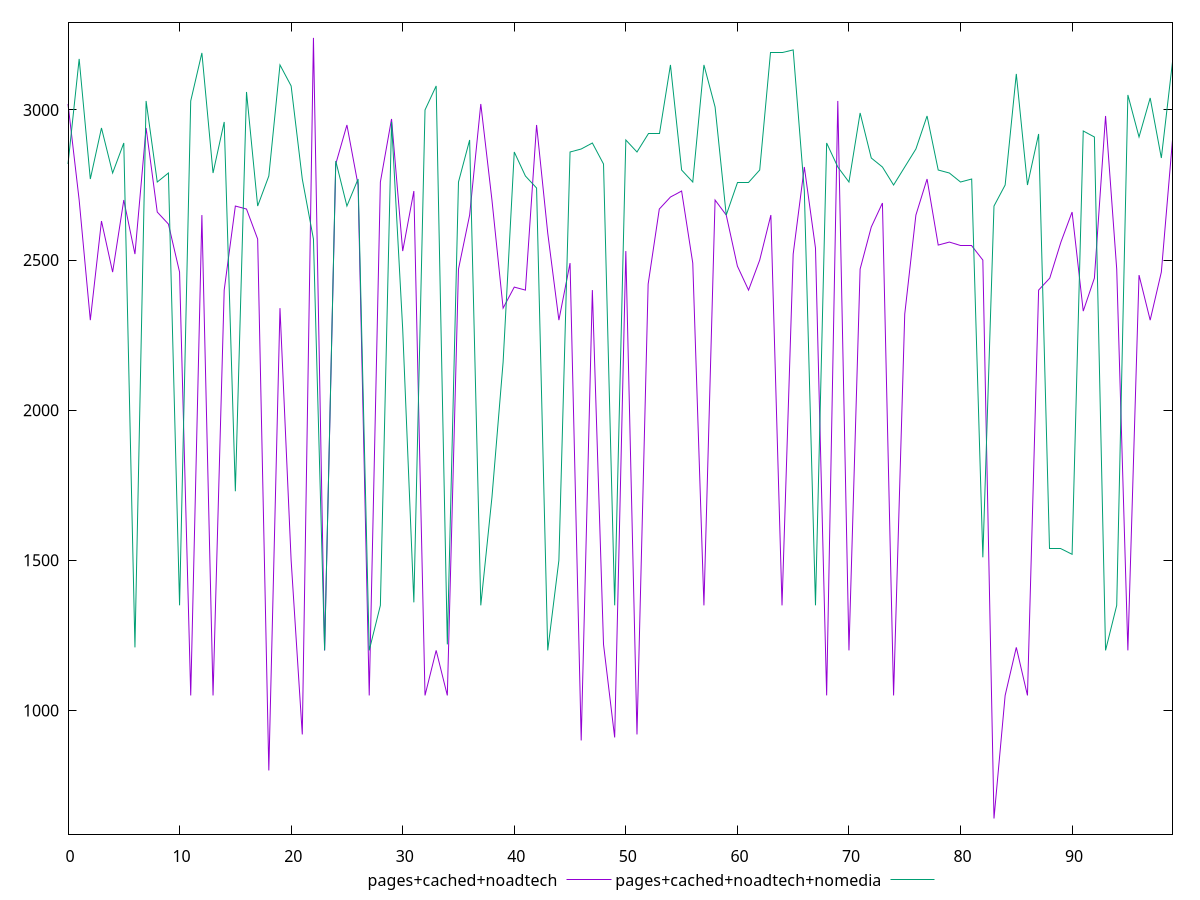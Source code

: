 reset

$pagesCachedNoadtech <<EOF
0 3020
1 2700
2 2300
3 2630
4 2460
5 2700
6 2520
7 2940
8 2660
9 2620
10 2460
11 1050
12 2650
13 1050
14 2400
15 2680
16 2670
17 2570
18 800
19 2340
20 1500
21 920
22 3240
23 1200
24 2820
25 2950
26 2750
27 1050
28 2760
29 2970
30 2530
31 2730
32 1050
33 1200
34 1050
35 2470
36 2650
37 3020
38 2700
39 2340
40 2410
41 2400
42 2950
43 2590
44 2300
45 2490
46 900
47 2400
48 1220
49 910
50 2530
51 920
52 2420
53 2670
54 2710
55 2730
56 2490
57 1350
58 2700
59 2650
60 2480
61 2400
62 2500
63 2650
64 1350
65 2520
66 2810
67 2540
68 1050
69 3030
70 1200
71 2470
72 2610
73 2690
74 1050
75 2320
76 2650
77 2770
78 2550
79 2560
80 2550
81 2550
82 2500
83 640
84 1050
85 1210
86 1050
87 2400
88 2440
89 2560
90 2660
91 2330
92 2440
93 2980
94 2470
95 1200
96 2450
97 2300
98 2460
99 2900
EOF

$pagesCachedNoadtechNomedia <<EOF
0 2820
1 3170
2 2770
3 2940
4 2790
5 2890
6 1210
7 3030
8 2760
9 2790
10 1350
11 3030
12 3190
13 2790
14 2960
15 1730
16 3060
17 2680
18 2780
19 3150
20 3080
21 2770
22 2570
23 1200
24 2830
25 2680
26 2770
27 1200
28 1350
29 2960
30 2270
31 1360
32 3000
33 3080
34 1220
35 2760
36 2900
37 1350
38 1710
39 2160
40 2860
41 2780
42 2740
43 1200
44 1500
45 2860
46 2870
47 2890
48 2820
49 1350
50 2900
51 2860
52 2920
53 2920
54 3150
55 2800
56 2760
57 3150
58 3010
59 2650
60 2760
61 2760
62 2800
63 3190
64 3190
65 3200
66 2730
67 1350
68 2890
69 2810
70 2760
71 2990
72 2840
73 2810
74 2750
75 2810
76 2870
77 2980
78 2800
79 2790
80 2760
81 2770
82 1510
83 2680
84 2750
85 3120
86 2750
87 2920
88 1540
89 1540
90 1520
91 2930
92 2910
93 1200
94 1350
95 3050
96 2910
97 3040
98 2840
99 3160
EOF

set key outside below
set xrange [0:99]
set yrange [588:3292]
set trange [588:3292]
set terminal svg size 640, 520 enhanced background rgb 'white'
set output "report_00015_2021-02-09T16-11-33.973Z/uses-text-compression/comparison/line/2_vs_3.svg"

plot $pagesCachedNoadtech title "pages+cached+noadtech" with line, \
     $pagesCachedNoadtechNomedia title "pages+cached+noadtech+nomedia" with line

reset
